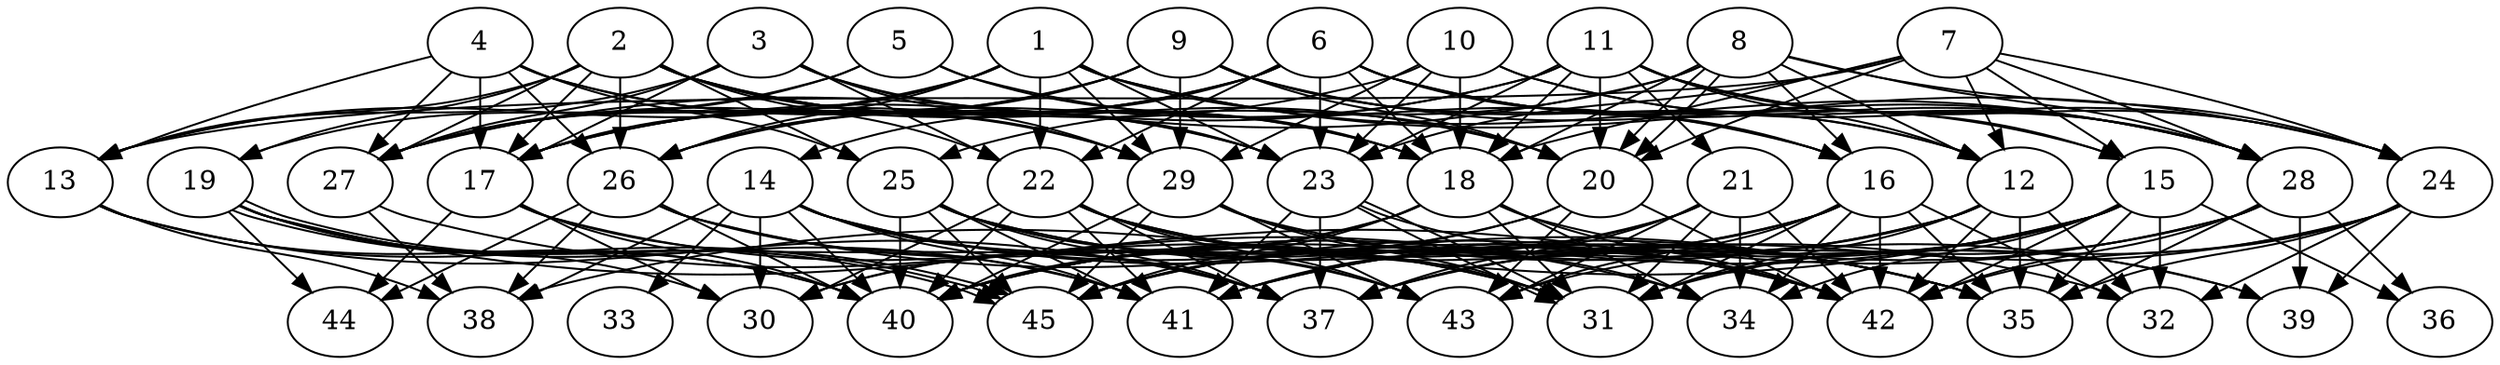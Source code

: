 // DAG automatically generated by daggen at Thu Oct  3 14:07:24 2019
// ./daggen --dot -n 45 --ccr 0.3 --fat 0.7 --regular 0.5 --density 0.7 --mindata 5242880 --maxdata 52428800 
digraph G {
  1 [size="39215787", alpha="0.19", expect_size="11764736"] 
  1 -> 13 [size ="11764736"]
  1 -> 17 [size ="11764736"]
  1 -> 20 [size ="11764736"]
  1 -> 22 [size ="11764736"]
  1 -> 23 [size ="11764736"]
  1 -> 24 [size ="11764736"]
  1 -> 26 [size ="11764736"]
  1 -> 27 [size ="11764736"]
  1 -> 28 [size ="11764736"]
  1 -> 29 [size ="11764736"]
  2 [size="21988693", alpha="0.14", expect_size="6596608"] 
  2 -> 13 [size ="6596608"]
  2 -> 17 [size ="6596608"]
  2 -> 18 [size ="6596608"]
  2 -> 19 [size ="6596608"]
  2 -> 20 [size ="6596608"]
  2 -> 22 [size ="6596608"]
  2 -> 23 [size ="6596608"]
  2 -> 25 [size ="6596608"]
  2 -> 26 [size ="6596608"]
  2 -> 27 [size ="6596608"]
  2 -> 29 [size ="6596608"]
  3 [size="65566720", alpha="0.01", expect_size="19670016"] 
  3 -> 13 [size ="19670016"]
  3 -> 17 [size ="19670016"]
  3 -> 18 [size ="19670016"]
  3 -> 22 [size ="19670016"]
  3 -> 23 [size ="19670016"]
  3 -> 27 [size ="19670016"]
  3 -> 29 [size ="19670016"]
  4 [size="116131840", alpha="0.06", expect_size="34839552"] 
  4 -> 13 [size ="34839552"]
  4 -> 17 [size ="34839552"]
  4 -> 23 [size ="34839552"]
  4 -> 25 [size ="34839552"]
  4 -> 26 [size ="34839552"]
  4 -> 27 [size ="34839552"]
  4 -> 29 [size ="34839552"]
  5 [size="33358507", alpha="0.03", expect_size="10007552"] 
  5 -> 16 [size ="10007552"]
  5 -> 18 [size ="10007552"]
  5 -> 19 [size ="10007552"]
  5 -> 27 [size ="10007552"]
  6 [size="158375253", alpha="0.17", expect_size="47512576"] 
  6 -> 12 [size ="47512576"]
  6 -> 14 [size ="47512576"]
  6 -> 15 [size ="47512576"]
  6 -> 16 [size ="47512576"]
  6 -> 17 [size ="47512576"]
  6 -> 18 [size ="47512576"]
  6 -> 22 [size ="47512576"]
  6 -> 23 [size ="47512576"]
  6 -> 26 [size ="47512576"]
  6 -> 27 [size ="47512576"]
  6 -> 28 [size ="47512576"]
  7 [size="27982507", alpha="0.09", expect_size="8394752"] 
  7 -> 12 [size ="8394752"]
  7 -> 13 [size ="8394752"]
  7 -> 15 [size ="8394752"]
  7 -> 18 [size ="8394752"]
  7 -> 20 [size ="8394752"]
  7 -> 23 [size ="8394752"]
  7 -> 24 [size ="8394752"]
  7 -> 28 [size ="8394752"]
  8 [size="84012373", alpha="0.09", expect_size="25203712"] 
  8 -> 12 [size ="25203712"]
  8 -> 16 [size ="25203712"]
  8 -> 18 [size ="25203712"]
  8 -> 20 [size ="25203712"]
  8 -> 20 [size ="25203712"]
  8 -> 24 [size ="25203712"]
  8 -> 25 [size ="25203712"]
  8 -> 27 [size ="25203712"]
  8 -> 28 [size ="25203712"]
  9 [size="59231573", alpha="0.20", expect_size="17769472"] 
  9 -> 12 [size ="17769472"]
  9 -> 16 [size ="17769472"]
  9 -> 17 [size ="17769472"]
  9 -> 20 [size ="17769472"]
  9 -> 26 [size ="17769472"]
  9 -> 27 [size ="17769472"]
  9 -> 28 [size ="17769472"]
  9 -> 29 [size ="17769472"]
  10 [size="172369920", alpha="0.15", expect_size="51710976"] 
  10 -> 17 [size ="51710976"]
  10 -> 18 [size ="51710976"]
  10 -> 23 [size ="51710976"]
  10 -> 24 [size ="51710976"]
  10 -> 28 [size ="51710976"]
  10 -> 29 [size ="51710976"]
  11 [size="120965120", alpha="0.19", expect_size="36289536"] 
  11 -> 12 [size ="36289536"]
  11 -> 15 [size ="36289536"]
  11 -> 17 [size ="36289536"]
  11 -> 18 [size ="36289536"]
  11 -> 20 [size ="36289536"]
  11 -> 21 [size ="36289536"]
  11 -> 23 [size ="36289536"]
  11 -> 24 [size ="36289536"]
  11 -> 26 [size ="36289536"]
  11 -> 28 [size ="36289536"]
  12 [size="113322667", alpha="0.01", expect_size="33996800"] 
  12 -> 31 [size ="33996800"]
  12 -> 32 [size ="33996800"]
  12 -> 35 [size ="33996800"]
  12 -> 37 [size ="33996800"]
  12 -> 40 [size ="33996800"]
  12 -> 42 [size ="33996800"]
  12 -> 45 [size ="33996800"]
  13 [size="66430293", alpha="0.06", expect_size="19929088"] 
  13 -> 37 [size ="19929088"]
  13 -> 38 [size ="19929088"]
  13 -> 40 [size ="19929088"]
  13 -> 45 [size ="19929088"]
  14 [size="76660053", alpha="0.18", expect_size="22998016"] 
  14 -> 30 [size ="22998016"]
  14 -> 33 [size ="22998016"]
  14 -> 35 [size ="22998016"]
  14 -> 37 [size ="22998016"]
  14 -> 38 [size ="22998016"]
  14 -> 40 [size ="22998016"]
  14 -> 41 [size ="22998016"]
  14 -> 42 [size ="22998016"]
  14 -> 43 [size ="22998016"]
  15 [size="124289707", alpha="0.19", expect_size="37286912"] 
  15 -> 31 [size ="37286912"]
  15 -> 32 [size ="37286912"]
  15 -> 34 [size ="37286912"]
  15 -> 35 [size ="37286912"]
  15 -> 36 [size ="37286912"]
  15 -> 37 [size ="37286912"]
  15 -> 38 [size ="37286912"]
  15 -> 40 [size ="37286912"]
  15 -> 41 [size ="37286912"]
  15 -> 42 [size ="37286912"]
  16 [size="146029227", alpha="0.19", expect_size="43808768"] 
  16 -> 31 [size ="43808768"]
  16 -> 32 [size ="43808768"]
  16 -> 34 [size ="43808768"]
  16 -> 35 [size ="43808768"]
  16 -> 40 [size ="43808768"]
  16 -> 41 [size ="43808768"]
  16 -> 42 [size ="43808768"]
  16 -> 43 [size ="43808768"]
  16 -> 45 [size ="43808768"]
  17 [size="122897067", alpha="0.11", expect_size="36869120"] 
  17 -> 30 [size ="36869120"]
  17 -> 31 [size ="36869120"]
  17 -> 40 [size ="36869120"]
  17 -> 41 [size ="36869120"]
  17 -> 44 [size ="36869120"]
  18 [size="35645440", alpha="0.06", expect_size="10693632"] 
  18 -> 30 [size ="10693632"]
  18 -> 31 [size ="10693632"]
  18 -> 34 [size ="10693632"]
  18 -> 39 [size ="10693632"]
  18 -> 40 [size ="10693632"]
  18 -> 42 [size ="10693632"]
  18 -> 45 [size ="10693632"]
  19 [size="102925653", alpha="0.03", expect_size="30877696"] 
  19 -> 30 [size ="30877696"]
  19 -> 40 [size ="30877696"]
  19 -> 41 [size ="30877696"]
  19 -> 42 [size ="30877696"]
  19 -> 44 [size ="30877696"]
  19 -> 45 [size ="30877696"]
  19 -> 45 [size ="30877696"]
  20 [size="99328000", alpha="0.05", expect_size="29798400"] 
  20 -> 30 [size ="29798400"]
  20 -> 40 [size ="29798400"]
  20 -> 42 [size ="29798400"]
  20 -> 43 [size ="29798400"]
  21 [size="62467413", alpha="0.10", expect_size="18740224"] 
  21 -> 31 [size ="18740224"]
  21 -> 34 [size ="18740224"]
  21 -> 37 [size ="18740224"]
  21 -> 41 [size ="18740224"]
  21 -> 42 [size ="18740224"]
  21 -> 43 [size ="18740224"]
  21 -> 45 [size ="18740224"]
  22 [size="53135360", alpha="0.16", expect_size="15940608"] 
  22 -> 30 [size ="15940608"]
  22 -> 31 [size ="15940608"]
  22 -> 32 [size ="15940608"]
  22 -> 35 [size ="15940608"]
  22 -> 37 [size ="15940608"]
  22 -> 40 [size ="15940608"]
  22 -> 41 [size ="15940608"]
  22 -> 43 [size ="15940608"]
  23 [size="64242347", alpha="0.07", expect_size="19272704"] 
  23 -> 31 [size ="19272704"]
  23 -> 31 [size ="19272704"]
  23 -> 37 [size ="19272704"]
  23 -> 41 [size ="19272704"]
  23 -> 42 [size ="19272704"]
  24 [size="113947307", alpha="0.12", expect_size="34184192"] 
  24 -> 31 [size ="34184192"]
  24 -> 32 [size ="34184192"]
  24 -> 35 [size ="34184192"]
  24 -> 37 [size ="34184192"]
  24 -> 39 [size ="34184192"]
  24 -> 42 [size ="34184192"]
  25 [size="99130027", alpha="0.18", expect_size="29739008"] 
  25 -> 35 [size ="29739008"]
  25 -> 37 [size ="29739008"]
  25 -> 40 [size ="29739008"]
  25 -> 41 [size ="29739008"]
  25 -> 42 [size ="29739008"]
  25 -> 43 [size ="29739008"]
  25 -> 45 [size ="29739008"]
  26 [size="90357760", alpha="0.02", expect_size="27107328"] 
  26 -> 31 [size ="27107328"]
  26 -> 35 [size ="27107328"]
  26 -> 37 [size ="27107328"]
  26 -> 38 [size ="27107328"]
  26 -> 40 [size ="27107328"]
  26 -> 44 [size ="27107328"]
  27 [size="86254933", alpha="0.08", expect_size="25876480"] 
  27 -> 34 [size ="25876480"]
  27 -> 38 [size ="25876480"]
  28 [size="174581760", alpha="0.02", expect_size="52374528"] 
  28 -> 35 [size ="52374528"]
  28 -> 36 [size ="52374528"]
  28 -> 39 [size ="52374528"]
  28 -> 41 [size ="52374528"]
  28 -> 42 [size ="52374528"]
  28 -> 43 [size ="52374528"]
  28 -> 45 [size ="52374528"]
  29 [size="65232213", alpha="0.01", expect_size="19569664"] 
  29 -> 31 [size ="19569664"]
  29 -> 34 [size ="19569664"]
  29 -> 39 [size ="19569664"]
  29 -> 40 [size ="19569664"]
  29 -> 43 [size ="19569664"]
  29 -> 45 [size ="19569664"]
  30 [size="85381120", alpha="0.00", expect_size="25614336"] 
  31 [size="123566080", alpha="0.12", expect_size="37069824"] 
  32 [size="44240213", alpha="0.17", expect_size="13272064"] 
  33 [size="166488747", alpha="0.07", expect_size="49946624"] 
  34 [size="66549760", alpha="0.05", expect_size="19964928"] 
  35 [size="157648213", alpha="0.17", expect_size="47294464"] 
  36 [size="141096960", alpha="0.05", expect_size="42329088"] 
  37 [size="157798400", alpha="0.07", expect_size="47339520"] 
  38 [size="60968960", alpha="0.10", expect_size="18290688"] 
  39 [size="74437973", alpha="0.05", expect_size="22331392"] 
  40 [size="82667520", alpha="0.10", expect_size="24800256"] 
  41 [size="83275093", alpha="0.01", expect_size="24982528"] 
  42 [size="22456320", alpha="0.16", expect_size="6736896"] 
  43 [size="153354240", alpha="0.17", expect_size="46006272"] 
  44 [size="53056853", alpha="0.11", expect_size="15917056"] 
  45 [size="95330987", alpha="0.15", expect_size="28599296"] 
}
